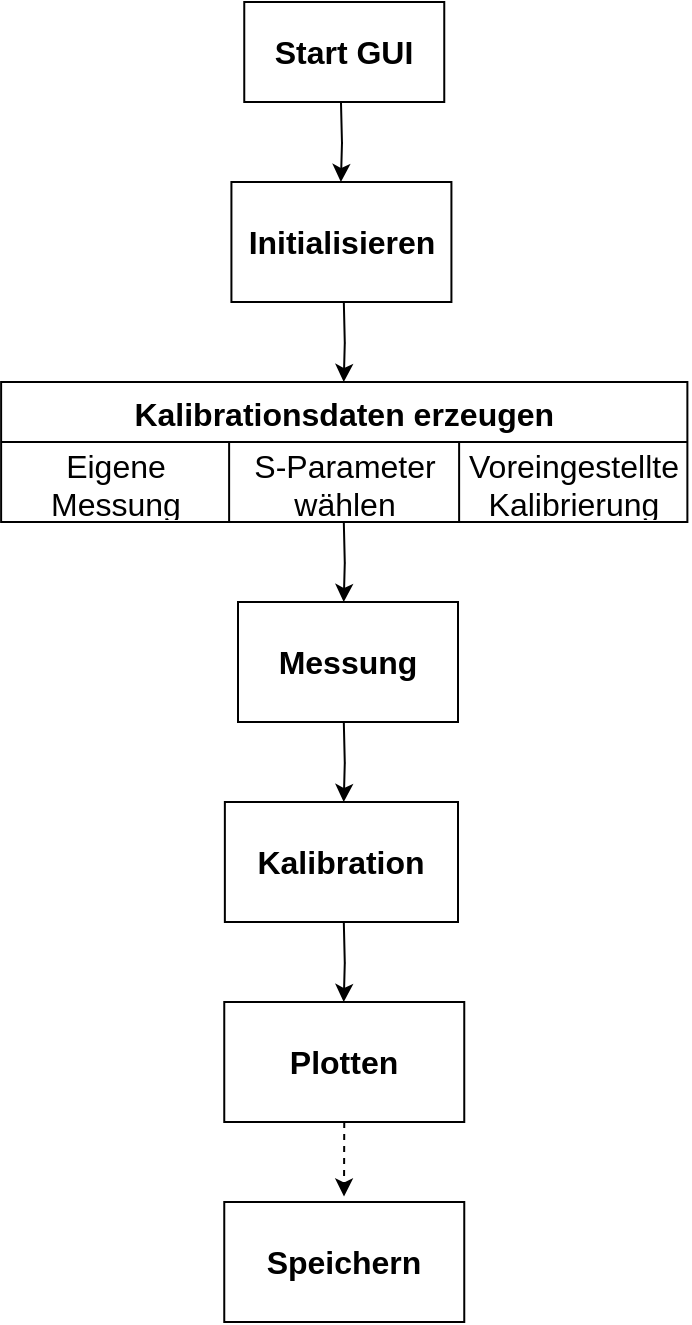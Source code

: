 <mxfile version="24.6.4" type="device">
  <diagram id="C5RBs43oDa-KdzZeNtuy" name="Page-1">
    <mxGraphModel dx="689" dy="1033" grid="1" gridSize="10" guides="1" tooltips="1" connect="1" arrows="1" fold="1" page="1" pageScale="1" pageWidth="827" pageHeight="1169" math="0" shadow="0">
      <root>
        <mxCell id="WIyWlLk6GJQsqaUBKTNV-0" />
        <mxCell id="WIyWlLk6GJQsqaUBKTNV-1" parent="WIyWlLk6GJQsqaUBKTNV-0" />
        <mxCell id="2CXnayc6NnahpAtSQl0N-34" value="&lt;div style=&quot;font-size: 16px;&quot;&gt;&lt;span style=&quot;background-color: initial; font-size: 16px;&quot;&gt;&lt;b style=&quot;font-size: 16px;&quot;&gt;Messung&lt;/b&gt;&lt;/span&gt;&lt;/div&gt;" style="rounded=0;whiteSpace=wrap;html=1;align=center;fontSize=16;" parent="WIyWlLk6GJQsqaUBKTNV-1" vertex="1">
          <mxGeometry x="390" y="400" width="110" height="60" as="geometry" />
        </mxCell>
        <mxCell id="2CXnayc6NnahpAtSQl0N-47" value="" style="edgeStyle=orthogonalEdgeStyle;rounded=0;orthogonalLoop=1;jettySize=auto;html=1;dashed=1;exitX=0.5;exitY=1;exitDx=0;exitDy=0;entryX=0.499;entryY=-0.046;entryDx=0;entryDy=0;entryPerimeter=0;fontSize=16;" parent="WIyWlLk6GJQsqaUBKTNV-1" source="eH-cV_e9smiTX8dmG5Cn-54" target="eH-cV_e9smiTX8dmG5Cn-55" edge="1">
          <mxGeometry relative="1" as="geometry">
            <mxPoint x="442.88" y="705" as="targetPoint" />
            <mxPoint x="442.88" y="660" as="sourcePoint" />
          </mxGeometry>
        </mxCell>
        <mxCell id="eH-cV_e9smiTX8dmG5Cn-52" value="&lt;div style=&quot;font-size: 16px;&quot;&gt;&lt;b style=&quot;font-size: 16px;&quot;&gt;Kalibration&lt;/b&gt;&lt;/div&gt;" style="rounded=0;whiteSpace=wrap;html=1;align=center;fontSize=16;" parent="WIyWlLk6GJQsqaUBKTNV-1" vertex="1">
          <mxGeometry x="383.43" y="500" width="116.57" height="60" as="geometry" />
        </mxCell>
        <mxCell id="eH-cV_e9smiTX8dmG5Cn-54" value="&lt;span style=&quot;text-wrap: nowrap; font-size: 16px;&quot;&gt;&lt;b&gt;Plotten&lt;/b&gt;&lt;/span&gt;" style="rounded=0;whiteSpace=wrap;html=1;fontSize=16;" parent="WIyWlLk6GJQsqaUBKTNV-1" vertex="1">
          <mxGeometry x="383.13" y="600" width="120" height="60" as="geometry" />
        </mxCell>
        <mxCell id="eH-cV_e9smiTX8dmG5Cn-55" value="&lt;span style=&quot;text-wrap: nowrap; font-size: 16px;&quot;&gt;&lt;b&gt;Speichern&lt;/b&gt;&lt;/span&gt;" style="rounded=0;whiteSpace=wrap;html=1;fontSize=16;" parent="WIyWlLk6GJQsqaUBKTNV-1" vertex="1">
          <mxGeometry x="383.13" y="700" width="120" height="60" as="geometry" />
        </mxCell>
        <mxCell id="2CXnayc6NnahpAtSQl0N-0" value="&lt;b&gt;Start GUI&lt;/b&gt;" style="rounded=0;whiteSpace=wrap;html=1;fontSize=16;" parent="WIyWlLk6GJQsqaUBKTNV-1" vertex="1">
          <mxGeometry x="393.13" y="100" width="100" height="50" as="geometry" />
        </mxCell>
        <mxCell id="eH-cV_e9smiTX8dmG5Cn-11" value="" style="edgeStyle=orthogonalEdgeStyle;rounded=0;orthogonalLoop=1;jettySize=auto;html=1;fontSize=16;" parent="WIyWlLk6GJQsqaUBKTNV-1" edge="1">
          <mxGeometry relative="1" as="geometry">
            <mxPoint x="442.917" y="250" as="sourcePoint" />
            <mxPoint x="442.88" y="290" as="targetPoint" />
          </mxGeometry>
        </mxCell>
        <mxCell id="N3hAC_Chdb1pGLacQPsX-3" value="Kalibrationsdaten erzeugen" style="shape=table;startSize=30;container=1;collapsible=0;childLayout=tableLayout;strokeColor=default;fontSize=16;fontStyle=1" vertex="1" parent="WIyWlLk6GJQsqaUBKTNV-1">
          <mxGeometry x="271.56" y="290" width="343.13" height="70" as="geometry" />
        </mxCell>
        <mxCell id="N3hAC_Chdb1pGLacQPsX-4" value="" style="shape=tableRow;horizontal=0;startSize=0;swimlaneHead=0;swimlaneBody=0;strokeColor=inherit;top=0;left=0;bottom=0;right=0;collapsible=0;dropTarget=0;fillColor=none;points=[[0,0.5],[1,0.5]];portConstraint=eastwest;fontSize=16;" vertex="1" parent="N3hAC_Chdb1pGLacQPsX-3">
          <mxGeometry y="30" width="343.13" height="40" as="geometry" />
        </mxCell>
        <mxCell id="N3hAC_Chdb1pGLacQPsX-5" value="Eigene Messung" style="shape=partialRectangle;html=1;whiteSpace=wrap;connectable=0;strokeColor=inherit;overflow=hidden;fillColor=none;top=0;left=0;bottom=0;right=0;pointerEvents=1;fontSize=16;" vertex="1" parent="N3hAC_Chdb1pGLacQPsX-4">
          <mxGeometry width="114" height="40" as="geometry">
            <mxRectangle width="114" height="40" as="alternateBounds" />
          </mxGeometry>
        </mxCell>
        <mxCell id="N3hAC_Chdb1pGLacQPsX-6" value="S-Parameter wählen" style="shape=partialRectangle;html=1;whiteSpace=wrap;connectable=0;strokeColor=inherit;overflow=hidden;fillColor=none;top=0;left=0;bottom=0;right=0;pointerEvents=1;fontSize=16;" vertex="1" parent="N3hAC_Chdb1pGLacQPsX-4">
          <mxGeometry x="114" width="115" height="40" as="geometry">
            <mxRectangle width="115" height="40" as="alternateBounds" />
          </mxGeometry>
        </mxCell>
        <mxCell id="N3hAC_Chdb1pGLacQPsX-7" value="Voreingestellte Kalibrierung" style="shape=partialRectangle;html=1;whiteSpace=wrap;connectable=0;strokeColor=inherit;overflow=hidden;fillColor=none;top=0;left=0;bottom=0;right=0;pointerEvents=1;fontSize=16;" vertex="1" parent="N3hAC_Chdb1pGLacQPsX-4">
          <mxGeometry x="229" width="114" height="40" as="geometry">
            <mxRectangle width="114" height="40" as="alternateBounds" />
          </mxGeometry>
        </mxCell>
        <mxCell id="N3hAC_Chdb1pGLacQPsX-16" value="&lt;div style=&quot;font-size: 16px;&quot;&gt;&lt;span style=&quot;background-color: initial; font-size: 16px;&quot;&gt;&lt;b style=&quot;font-size: 16px;&quot;&gt;Initialisieren&lt;/b&gt;&lt;/span&gt;&lt;/div&gt;" style="rounded=0;whiteSpace=wrap;html=1;align=center;fontSize=16;" vertex="1" parent="WIyWlLk6GJQsqaUBKTNV-1">
          <mxGeometry x="386.71" y="190" width="110" height="60" as="geometry" />
        </mxCell>
        <mxCell id="N3hAC_Chdb1pGLacQPsX-18" value="" style="edgeStyle=orthogonalEdgeStyle;rounded=0;orthogonalLoop=1;jettySize=auto;html=1;fontSize=16;" edge="1" parent="WIyWlLk6GJQsqaUBKTNV-1">
          <mxGeometry relative="1" as="geometry">
            <mxPoint x="441.487" y="150" as="sourcePoint" />
            <mxPoint x="441.45" y="190" as="targetPoint" />
          </mxGeometry>
        </mxCell>
        <mxCell id="N3hAC_Chdb1pGLacQPsX-20" value="" style="edgeStyle=orthogonalEdgeStyle;rounded=0;orthogonalLoop=1;jettySize=auto;html=1;fontSize=16;" edge="1" parent="WIyWlLk6GJQsqaUBKTNV-1">
          <mxGeometry relative="1" as="geometry">
            <mxPoint x="442.907" y="360" as="sourcePoint" />
            <mxPoint x="442.87" y="400" as="targetPoint" />
          </mxGeometry>
        </mxCell>
        <mxCell id="N3hAC_Chdb1pGLacQPsX-21" value="" style="edgeStyle=orthogonalEdgeStyle;rounded=0;orthogonalLoop=1;jettySize=auto;html=1;fontSize=16;" edge="1" parent="WIyWlLk6GJQsqaUBKTNV-1">
          <mxGeometry relative="1" as="geometry">
            <mxPoint x="442.907" y="460" as="sourcePoint" />
            <mxPoint x="442.87" y="500" as="targetPoint" />
          </mxGeometry>
        </mxCell>
        <mxCell id="N3hAC_Chdb1pGLacQPsX-22" value="" style="edgeStyle=orthogonalEdgeStyle;rounded=0;orthogonalLoop=1;jettySize=auto;html=1;fontSize=16;" edge="1" parent="WIyWlLk6GJQsqaUBKTNV-1">
          <mxGeometry relative="1" as="geometry">
            <mxPoint x="442.907" y="560" as="sourcePoint" />
            <mxPoint x="442.87" y="600" as="targetPoint" />
          </mxGeometry>
        </mxCell>
      </root>
    </mxGraphModel>
  </diagram>
</mxfile>
